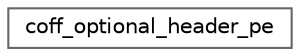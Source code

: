 digraph "Graphical Class Hierarchy"
{
 // LATEX_PDF_SIZE
  bgcolor="transparent";
  edge [fontname=Helvetica,fontsize=10,labelfontname=Helvetica,labelfontsize=10];
  node [fontname=Helvetica,fontsize=10,shape=box,height=0.2,width=0.4];
  rankdir="LR";
  Node0 [id="Node000000",label="coff_optional_header_pe",height=0.2,width=0.4,color="grey40", fillcolor="white", style="filled",URL="$struct_c_o_f_f_i_1_1coff__optional__header__pe.html",tooltip="PE32 COFF optional header."];
}
